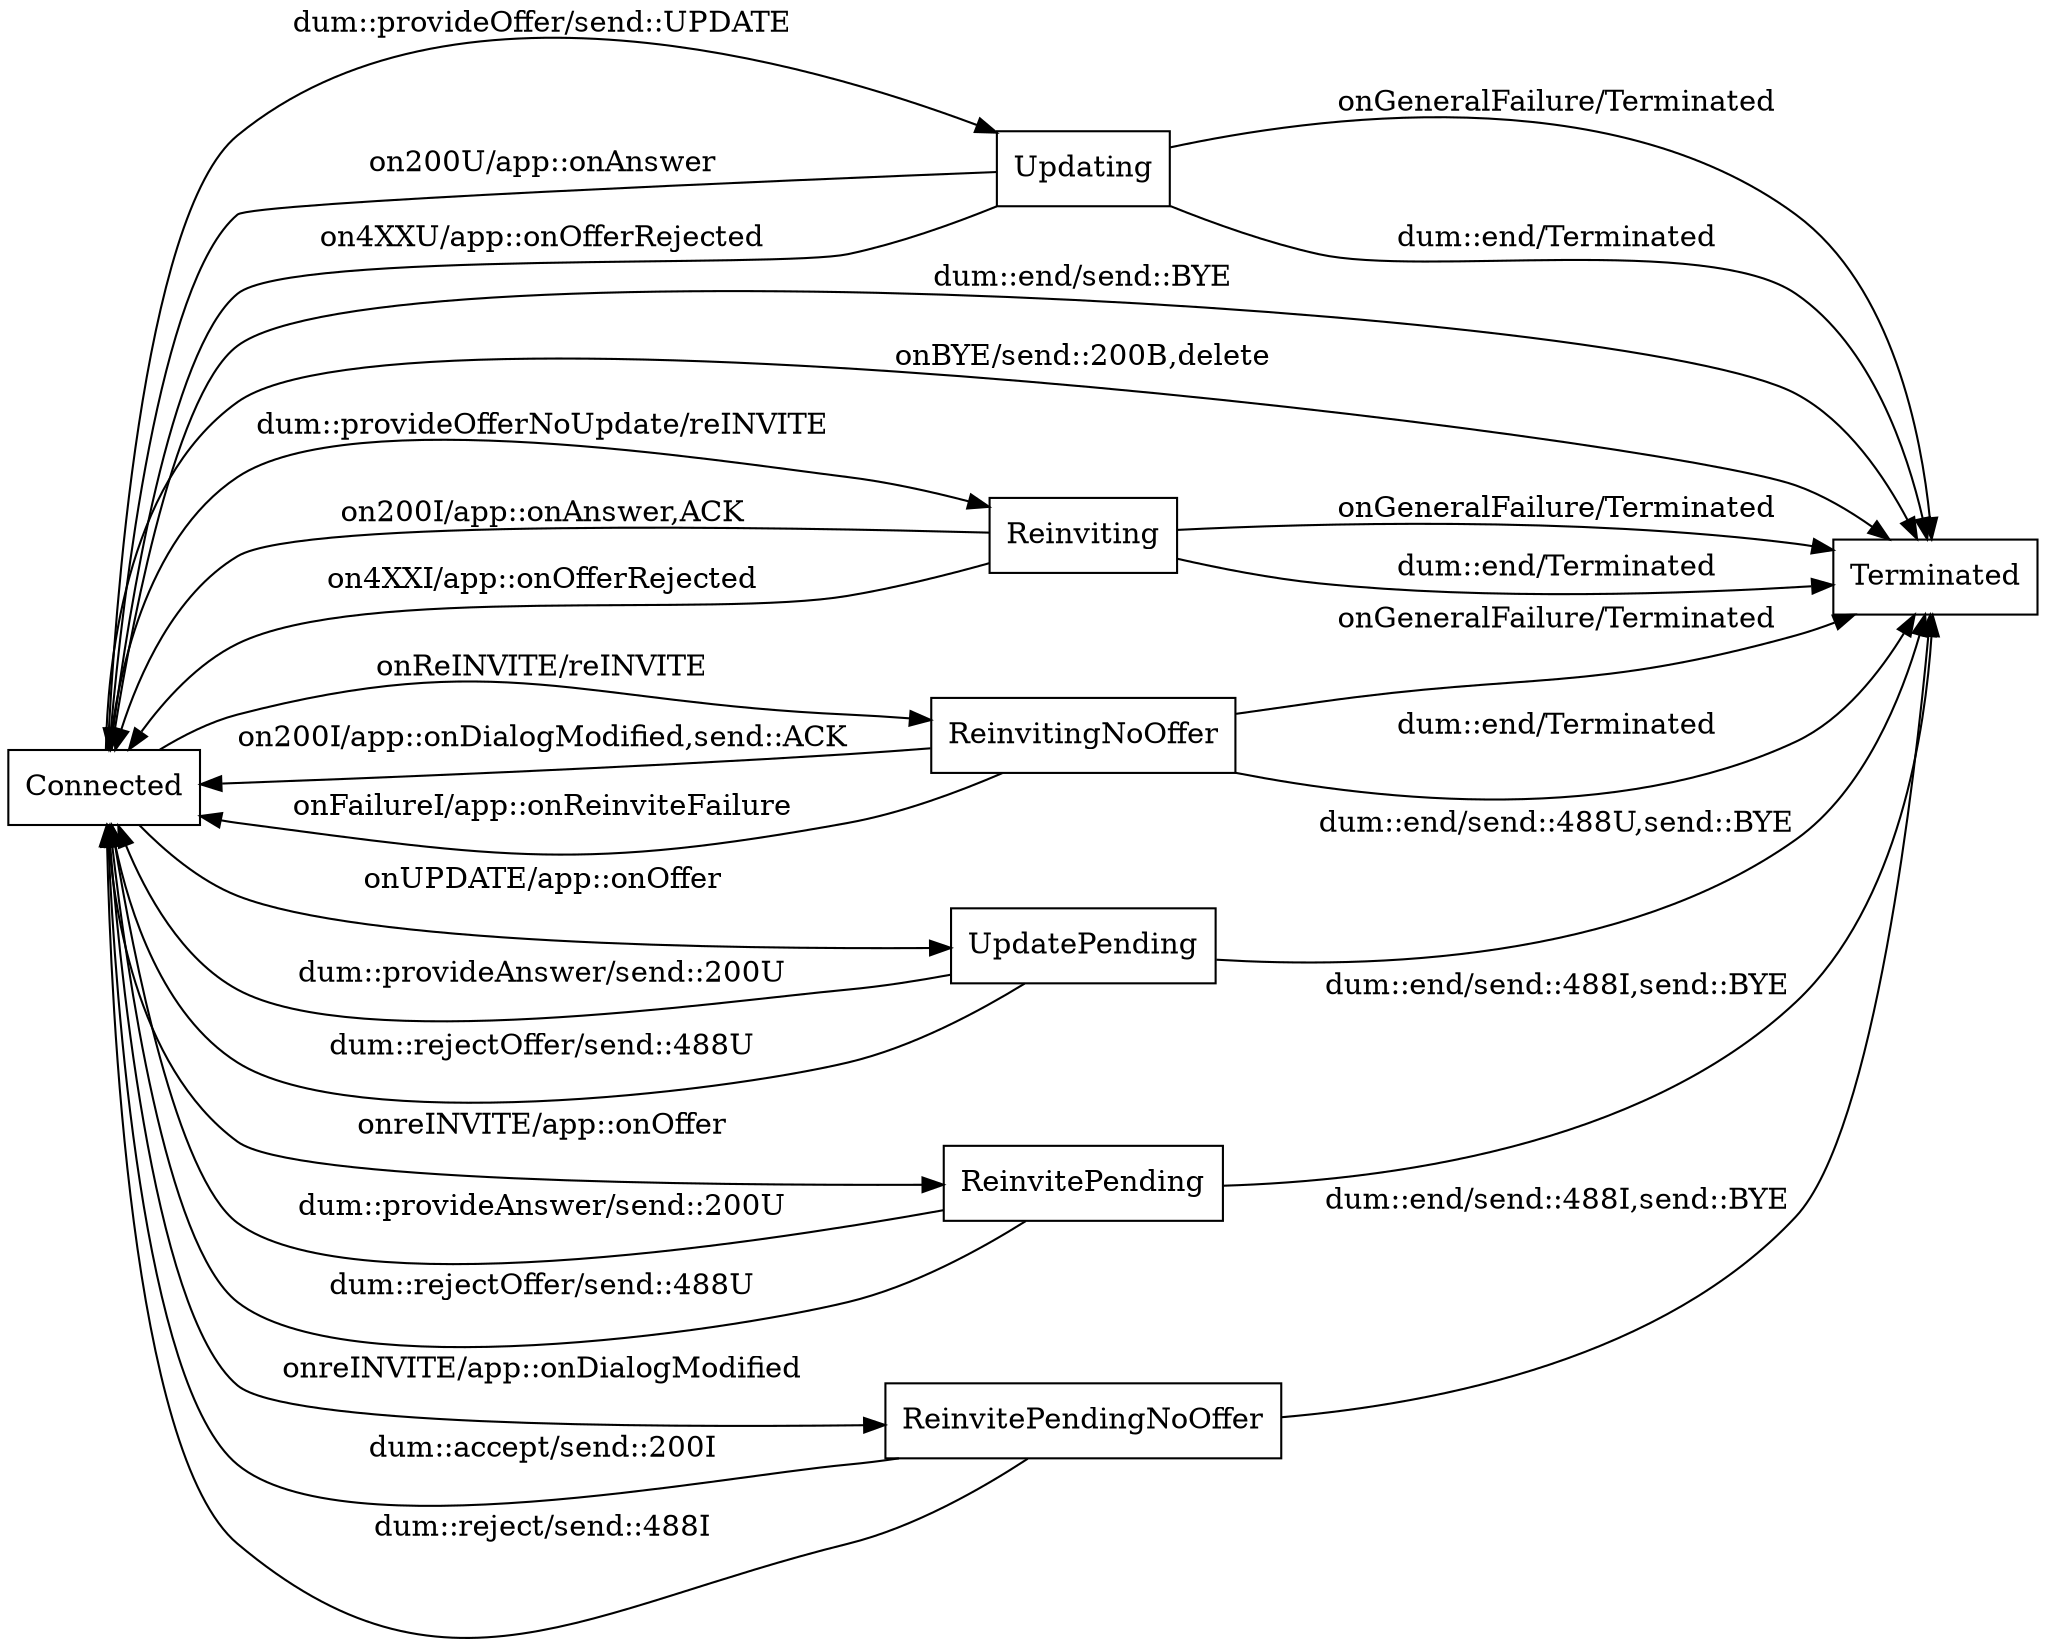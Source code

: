 //  names start with cap are states
//  names start with app:: are appliction handlers
//  names start with dum:: are dum interface to application
//  names start with lower case are actions
//  names start with on are events

digraph UAC {
        rankdir=LR;
        node [shape = box];

        Connected -> Updating [ label = "dum::provideOffer/send::UPDATE" ];
        Updating -> Connected [ label = "on200U/app::onAnswer" ];
        Updating -> Connected [ label = "on4XXU/app::onOfferRejected" ];
        Updating -> Terminated [ label = "onGeneralFailure/Terminated" ];
        Updating -> Terminated [ label = "dum::end/Terminated" ];

        Connected -> Reinviting [ label = "dum::provideOfferNoUpdate/reINVITE" ];
        Reinviting -> Connected [ label = "on200I/app::onAnswer,ACK" ];
        Reinviting -> Connected [ label = "on4XXI/app::onOfferRejected" ];
        Reinviting -> Terminated [ label = "onGeneralFailure/Terminated" ];
        Reinviting -> Terminated [ label = "dum::end/Terminated" ]; // ok?

        Connected -> ReinvitingNoOffer [ label = "onReINVITE/reINVITE" ];
        ReinvitingNoOffer -> Connected [ label = "on200I/app::onDialogModified,send::ACK" ];
        ReinvitingNoOffer -> Connected [ label = "onFailureI/app::onReinviteFailure" ];
        ReinvitingNoOffer -> Terminated [ label = "onGeneralFailure/Terminated" ];
        ReinvitingNoOffer -> Terminated [ label = "dum::end/Terminated" ]; // ok?

        Connected -> UpdatePending [ label = "onUPDATE/app::onOffer" ];
        UpdatePending -> Connected [ label = "dum::provideAnswer/send::200U" ];
        UpdatePending -> Connected [ label = "dum::rejectOffer/send::488U" ];
        UpdatePending -> Terminated [ label = "dum::end/send::488U,send::BYE" ];

        Connected -> ReinvitePending [ label = "onreINVITE/app::onOffer" ];
        ReinvitePending -> Connected [ label = "dum::provideAnswer/send::200U" ];
        ReinvitePending -> Connected [ label = "dum::rejectOffer/send::488U" ];
        ReinvitePending -> Terminated [ label = "dum::end/send::488I,send::BYE" ];

        Connected -> ReinvitePendingNoOffer [ label = "onreINVITE/app::onDialogModified" ];
        ReinvitePendingNoOffer -> Connected [ label = "dum::accept/send::200I" ];
        ReinvitePendingNoOffer -> Connected [ label = "dum::reject/send::488I" ];
        ReinvitePendingNoOffer -> Terminated [ label = "dum::end/send::488I,send::BYE" ];

        Connected -> Terminated [ label = "dum::end/send::BYE" ];
        Connected -> Terminated [ label = "onBYE/send::200B,delete" ];
}
